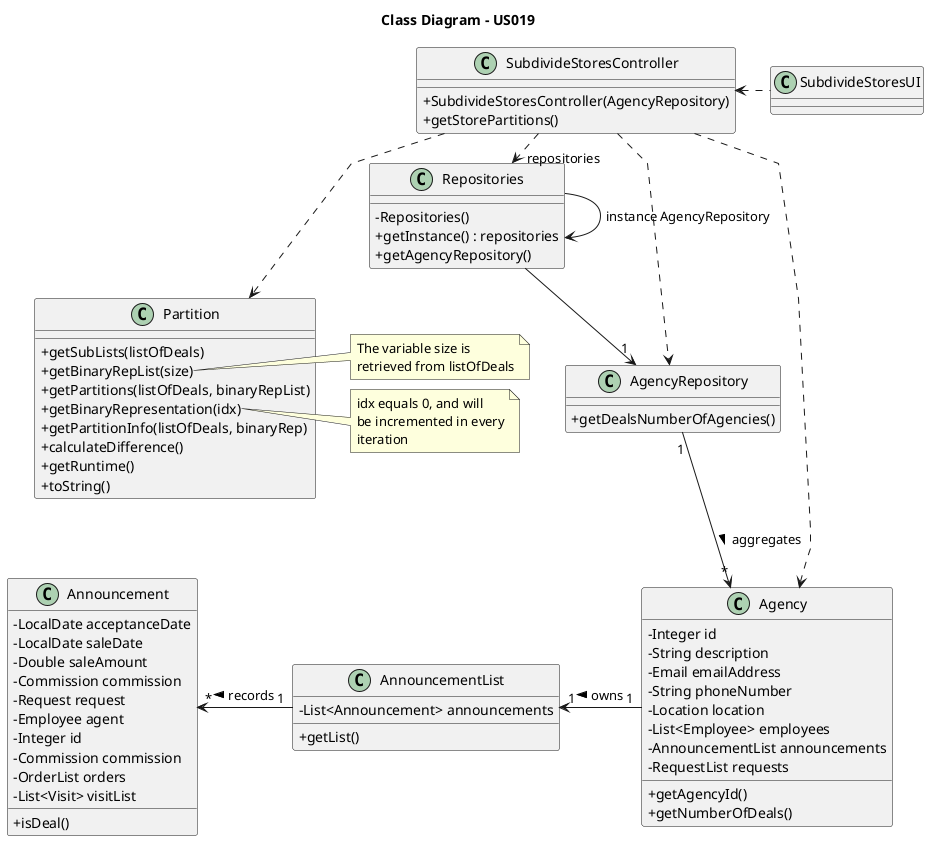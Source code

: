 @startuml
'skinparam monochrome true
skinparam packageStyle rectangle
skinparam shadowing false
skinparam linetype polyline
'skinparam linetype orto

skinparam classAttributeIconSize 0

'left to right direction

title Class Diagram - US019

class Agency {
    - Integer id
    - String description
    - Email emailAddress
    - String phoneNumber
    - Location location
    - List<Employee> employees
    - AnnouncementList announcements
    - RequestList requests
    + getAgencyId()
    + getNumberOfDeals()
}

class AnnouncementList{
    - List<Announcement> announcements
    + getList()
}


class Announcement{
    - LocalDate acceptanceDate
    - LocalDate saleDate
    - Double saleAmount
    - Commission commission
    - Request request
    - Employee agent
    - Integer id
    - Commission commission
    - OrderList orders
    - List<Visit> visitList
    + isDeal()
}

class Partition {
    + getSubLists(listOfDeals)
    + getBinaryRepList(size)
    + getPartitions(listOfDeals, binaryRepList)
    + getBinaryRepresentation(idx)
    + getPartitionInfo(listOfDeals, binaryRep)
    + calculateDifference()
    + getRuntime()
    + toString()
}

note right of Partition::getBinaryRepList
The variable size is
retrieved from listOfDeals
end note

note right of Partition::getBinaryRepresentation
idx equals 0, and will
be incremented in every
iteration
end note

'class ListInteger << List<Integer> >>{
'    + add(agencyId, deals)
'}

'class ListString << List<String> >>{
'    + add(sublistString)
'}

class AgencyRepository {
    + getDealsNumberOfAgencies()
}

class Repositories {
    - Repositories()
    + getInstance() : repositories
    + getAgencyRepository()
}

class SubdivideStoresController {
    + SubdivideStoresController(AgencyRepository)
    + getStorePartitions()
}

class SubdivideStoresUI {
}

Repositories -> Repositories : instance

SubdivideStoresUI .left> SubdivideStoresController

SubdivideStoresController .> Repositories : repositories

SubdivideStoresController .down.> Partition

Repositories -> "1" AgencyRepository

SubdivideStoresController ..> Agency
SubdivideStoresController ..> AgencyRepository : AgencyRepository

AgencyRepository "1" --> "*" Agency : aggregates >

Agency "1" -left> "1" AnnouncementList : owns >

AnnouncementList "1" -left> "*" Announcement: records >

'AgencyRepository "1" -> "1" ListInteger : creates >

'Partition "1" --> "1" ListString : creates >





@enduml